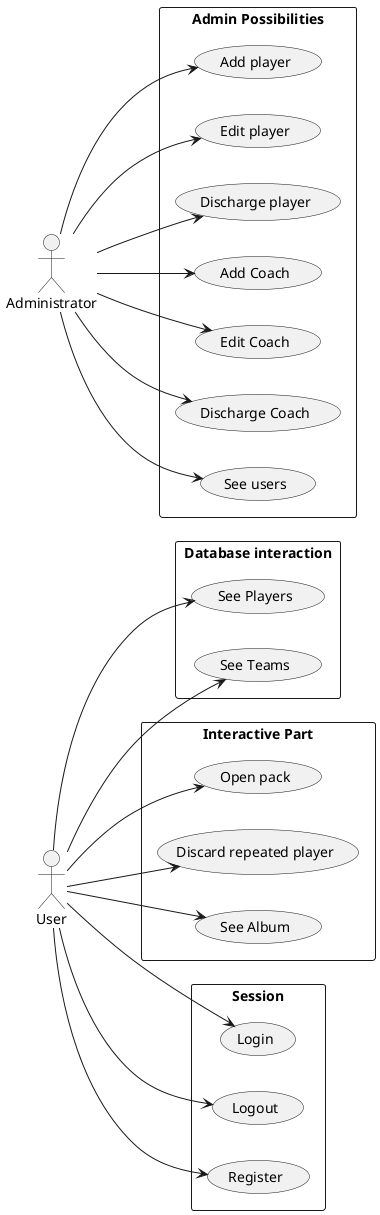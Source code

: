 @startuml

left to right direction

actor "User" as User
actor "Administrator" as Admin

rectangle "Admin Possibilities" {
    Admin --> (Add player)
    Admin --> (Edit player)
    Admin --> (Discharge player)
    Admin --> (Add Coach)
    Admin --> (Edit Coach)
    Admin --> (Discharge Coach)
    Admin --> (See users)
}

rectangle "Database interaction" {
    User --> (See Players)
    User --> (See Teams)
}

rectangle "Interactive Part" {
    User --> (Open pack)
    User --> (Discard repeated player)
    User --> (See Album)
}

rectangle "Session" {
    User --> (Login)
    User --> (Logout)
    User --> (Register)
}

@enduml